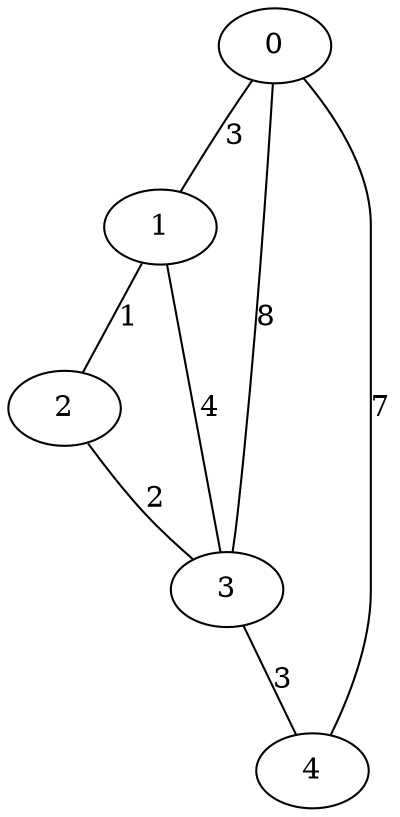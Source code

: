 graph A{
1--2[label = 1];
2--3[label = 2];
3--4[label = 3];
0--1[label = 3];
1--3[label = 4];
0--4[label = 7];
0--3[label = 8];
}
